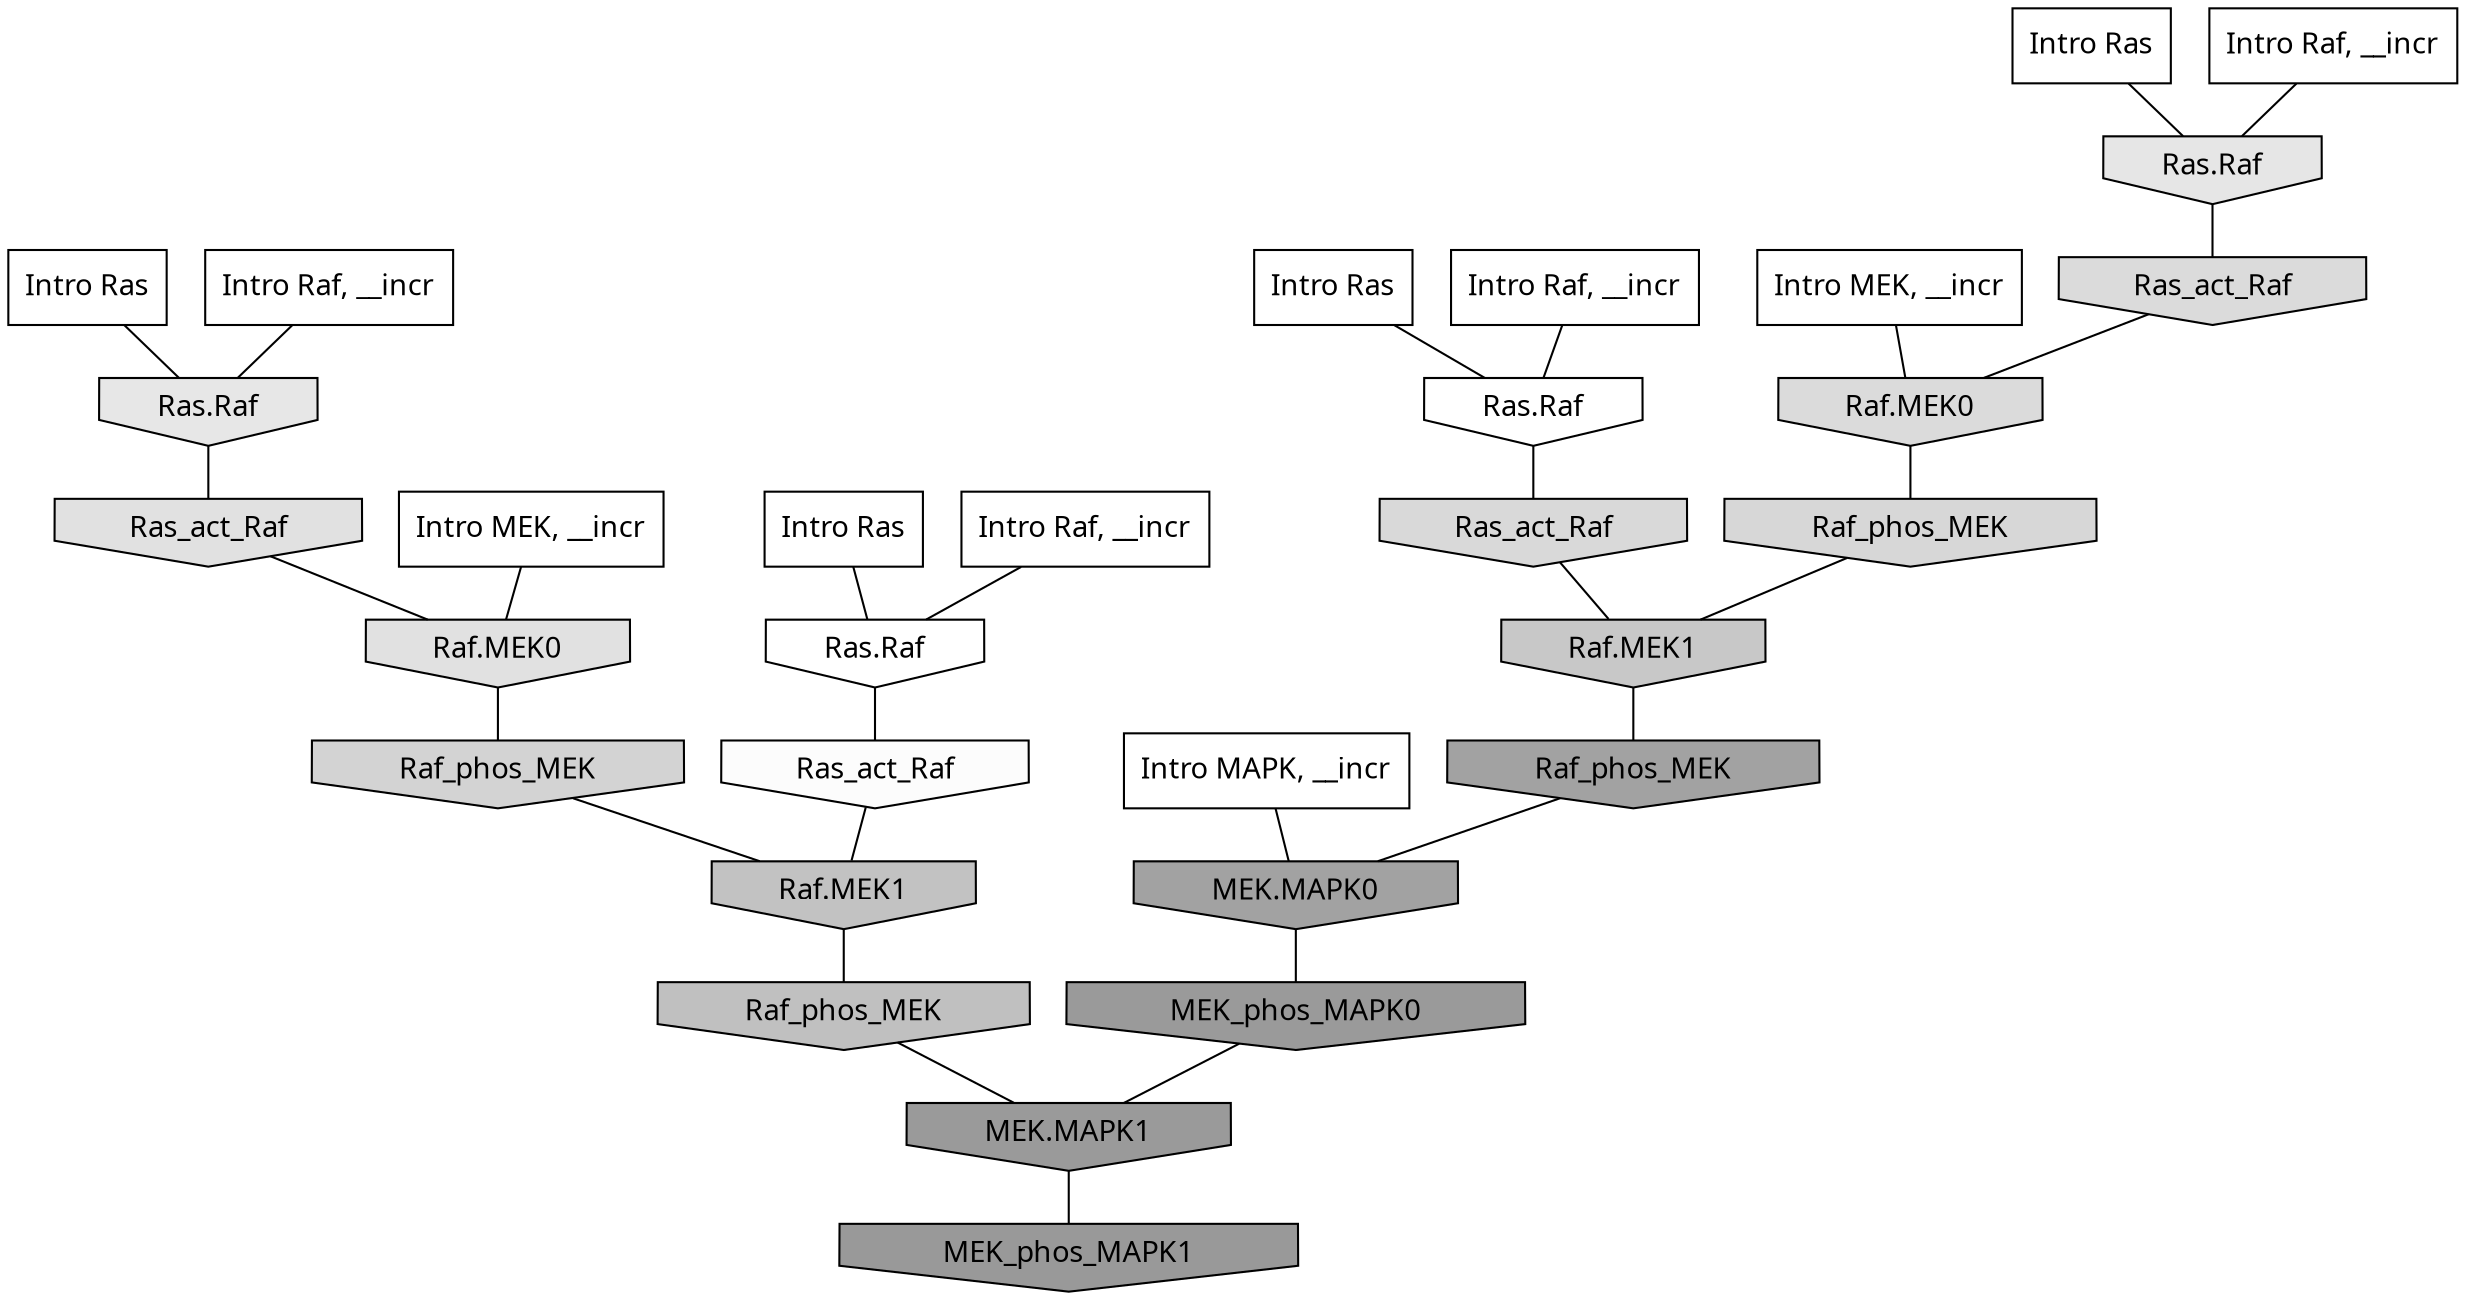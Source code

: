 digraph G{
  rankdir="TB";
  ranksep=0.30;
  node [fontname="CMU Serif"];
  edge [fontname="CMU Serif"];
  
  1 [label="Intro Ras", shape=rectangle, style=filled, fillcolor="0.000 0.000 1.000"]
  
  20 [label="Intro Ras", shape=rectangle, style=filled, fillcolor="0.000 0.000 1.000"]
  
  24 [label="Intro Ras", shape=rectangle, style=filled, fillcolor="0.000 0.000 1.000"]
  
  85 [label="Intro Ras", shape=rectangle, style=filled, fillcolor="0.000 0.000 1.000"]
  
  277 [label="Intro Raf, __incr", shape=rectangle, style=filled, fillcolor="0.000 0.000 1.000"]
  
  371 [label="Intro Raf, __incr", shape=rectangle, style=filled, fillcolor="0.000 0.000 1.000"]
  
  723 [label="Intro Raf, __incr", shape=rectangle, style=filled, fillcolor="0.000 0.000 1.000"]
  
  883 [label="Intro Raf, __incr", shape=rectangle, style=filled, fillcolor="0.000 0.000 1.000"]
  
  1825 [label="Intro MEK, __incr", shape=rectangle, style=filled, fillcolor="0.000 0.000 1.000"]
  
  1968 [label="Intro MEK, __incr", shape=rectangle, style=filled, fillcolor="0.000 0.000 1.000"]
  
  3034 [label="Intro MAPK, __incr", shape=rectangle, style=filled, fillcolor="0.000 0.000 1.000"]
  
  3253 [label="Ras.Raf", shape=invhouse, style=filled, fillcolor="0.000 0.000 1.000"]
  
  3256 [label="Ras.Raf", shape=invhouse, style=filled, fillcolor="0.000 0.000 1.000"]
  
  3404 [label="Ras_act_Raf", shape=invhouse, style=filled, fillcolor="0.000 0.000 0.987"]
  
  4371 [label="Ras.Raf", shape=invhouse, style=filled, fillcolor="0.000 0.000 0.904"]
  
  4442 [label="Ras.Raf", shape=invhouse, style=filled, fillcolor="0.000 0.000 0.899"]
  
  4756 [label="Ras_act_Raf", shape=invhouse, style=filled, fillcolor="0.000 0.000 0.881"]
  
  4759 [label="Raf.MEK0", shape=invhouse, style=filled, fillcolor="0.000 0.000 0.881"]
  
  5143 [label="Ras_act_Raf", shape=invhouse, style=filled, fillcolor="0.000 0.000 0.857"]
  
  5145 [label="Raf.MEK0", shape=invhouse, style=filled, fillcolor="0.000 0.000 0.857"]
  
  5305 [label="Ras_act_Raf", shape=invhouse, style=filled, fillcolor="0.000 0.000 0.849"]
  
  5471 [label="Raf_phos_MEK", shape=invhouse, style=filled, fillcolor="0.000 0.000 0.841"]
  
  5749 [label="Raf_phos_MEK", shape=invhouse, style=filled, fillcolor="0.000 0.000 0.825"]
  
  6704 [label="Raf.MEK1", shape=invhouse, style=filled, fillcolor="0.000 0.000 0.783"]
  
  7455 [label="Raf.MEK1", shape=invhouse, style=filled, fillcolor="0.000 0.000 0.759"]
  
  7702 [label="Raf_phos_MEK", shape=invhouse, style=filled, fillcolor="0.000 0.000 0.751"]
  
  13193 [label="Raf_phos_MEK", shape=invhouse, style=filled, fillcolor="0.000 0.000 0.636"]
  
  13204 [label="MEK.MAPK0", shape=invhouse, style=filled, fillcolor="0.000 0.000 0.635"]
  
  15551 [label="MEK_phos_MAPK0", shape=invhouse, style=filled, fillcolor="0.000 0.000 0.602"]
  
  15553 [label="MEK.MAPK1", shape=invhouse, style=filled, fillcolor="0.000 0.000 0.602"]
  
  15685 [label="MEK_phos_MAPK1", shape=invhouse, style=filled, fillcolor="0.000 0.000 0.600"]
  
  
  15553 -> 15685 [dir=none, color="0.000 0.000 0.000"] 
  15551 -> 15553 [dir=none, color="0.000 0.000 0.000"] 
  13204 -> 15551 [dir=none, color="0.000 0.000 0.000"] 
  13193 -> 13204 [dir=none, color="0.000 0.000 0.000"] 
  7702 -> 15553 [dir=none, color="0.000 0.000 0.000"] 
  7455 -> 7702 [dir=none, color="0.000 0.000 0.000"] 
  6704 -> 13193 [dir=none, color="0.000 0.000 0.000"] 
  5749 -> 7455 [dir=none, color="0.000 0.000 0.000"] 
  5471 -> 6704 [dir=none, color="0.000 0.000 0.000"] 
  5305 -> 6704 [dir=none, color="0.000 0.000 0.000"] 
  5145 -> 5471 [dir=none, color="0.000 0.000 0.000"] 
  5143 -> 5145 [dir=none, color="0.000 0.000 0.000"] 
  4759 -> 5749 [dir=none, color="0.000 0.000 0.000"] 
  4756 -> 4759 [dir=none, color="0.000 0.000 0.000"] 
  4442 -> 5143 [dir=none, color="0.000 0.000 0.000"] 
  4371 -> 4756 [dir=none, color="0.000 0.000 0.000"] 
  3404 -> 7455 [dir=none, color="0.000 0.000 0.000"] 
  3256 -> 3404 [dir=none, color="0.000 0.000 0.000"] 
  3253 -> 5305 [dir=none, color="0.000 0.000 0.000"] 
  3034 -> 13204 [dir=none, color="0.000 0.000 0.000"] 
  1968 -> 4759 [dir=none, color="0.000 0.000 0.000"] 
  1825 -> 5145 [dir=none, color="0.000 0.000 0.000"] 
  883 -> 4442 [dir=none, color="0.000 0.000 0.000"] 
  723 -> 3253 [dir=none, color="0.000 0.000 0.000"] 
  371 -> 4371 [dir=none, color="0.000 0.000 0.000"] 
  277 -> 3256 [dir=none, color="0.000 0.000 0.000"] 
  85 -> 4442 [dir=none, color="0.000 0.000 0.000"] 
  24 -> 3256 [dir=none, color="0.000 0.000 0.000"] 
  20 -> 3253 [dir=none, color="0.000 0.000 0.000"] 
  1 -> 4371 [dir=none, color="0.000 0.000 0.000"] 
  
  }
